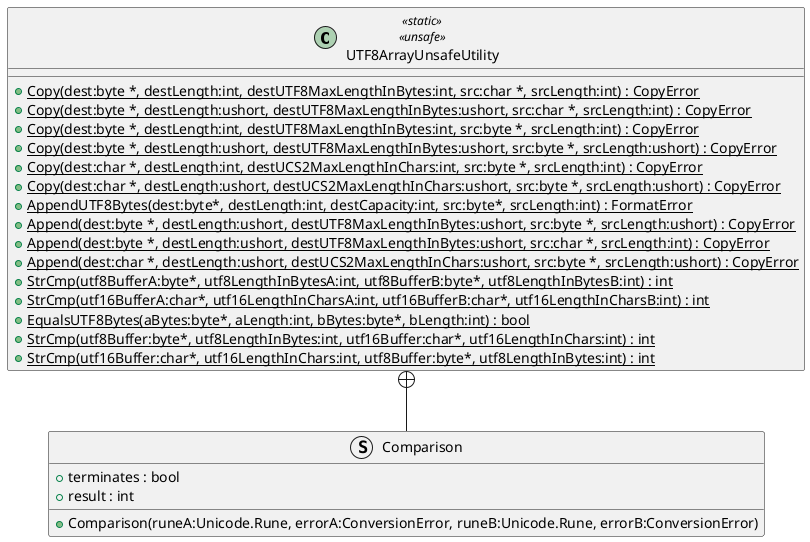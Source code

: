 @startuml
class UTF8ArrayUnsafeUtility <<static>> <<unsafe>> {
    + {static} Copy(dest:byte *, destLength:int, destUTF8MaxLengthInBytes:int, src:char *, srcLength:int) : CopyError
    + {static} Copy(dest:byte *, destLength:ushort, destUTF8MaxLengthInBytes:ushort, src:char *, srcLength:int) : CopyError
    + {static} Copy(dest:byte *, destLength:int, destUTF8MaxLengthInBytes:int, src:byte *, srcLength:int) : CopyError
    + {static} Copy(dest:byte *, destLength:ushort, destUTF8MaxLengthInBytes:ushort, src:byte *, srcLength:ushort) : CopyError
    + {static} Copy(dest:char *, destLength:int, destUCS2MaxLengthInChars:int, src:byte *, srcLength:int) : CopyError
    + {static} Copy(dest:char *, destLength:ushort, destUCS2MaxLengthInChars:ushort, src:byte *, srcLength:ushort) : CopyError
    + {static} AppendUTF8Bytes(dest:byte*, destLength:int, destCapacity:int, src:byte*, srcLength:int) : FormatError
    + {static} Append(dest:byte *, destLength:ushort, destUTF8MaxLengthInBytes:ushort, src:byte *, srcLength:ushort) : CopyError
    + {static} Append(dest:byte *, destLength:ushort, destUTF8MaxLengthInBytes:ushort, src:char *, srcLength:int) : CopyError
    + {static} Append(dest:char *, destLength:ushort, destUCS2MaxLengthInChars:ushort, src:byte *, srcLength:ushort) : CopyError
    + {static} StrCmp(utf8BufferA:byte*, utf8LengthInBytesA:int, utf8BufferB:byte*, utf8LengthInBytesB:int) : int
    + {static} StrCmp(utf16BufferA:char*, utf16LengthInCharsA:int, utf16BufferB:char*, utf16LengthInCharsB:int) : int
    + {static} EqualsUTF8Bytes(aBytes:byte*, aLength:int, bBytes:byte*, bLength:int) : bool
    + {static} StrCmp(utf8Buffer:byte*, utf8LengthInBytes:int, utf16Buffer:char*, utf16LengthInChars:int) : int
    + {static} StrCmp(utf16Buffer:char*, utf16LengthInChars:int, utf8Buffer:byte*, utf8LengthInBytes:int) : int
}
struct Comparison {
    + terminates : bool
    + result : int
    + Comparison(runeA:Unicode.Rune, errorA:ConversionError, runeB:Unicode.Rune, errorB:ConversionError)
}
UTF8ArrayUnsafeUtility +-- Comparison
@enduml
